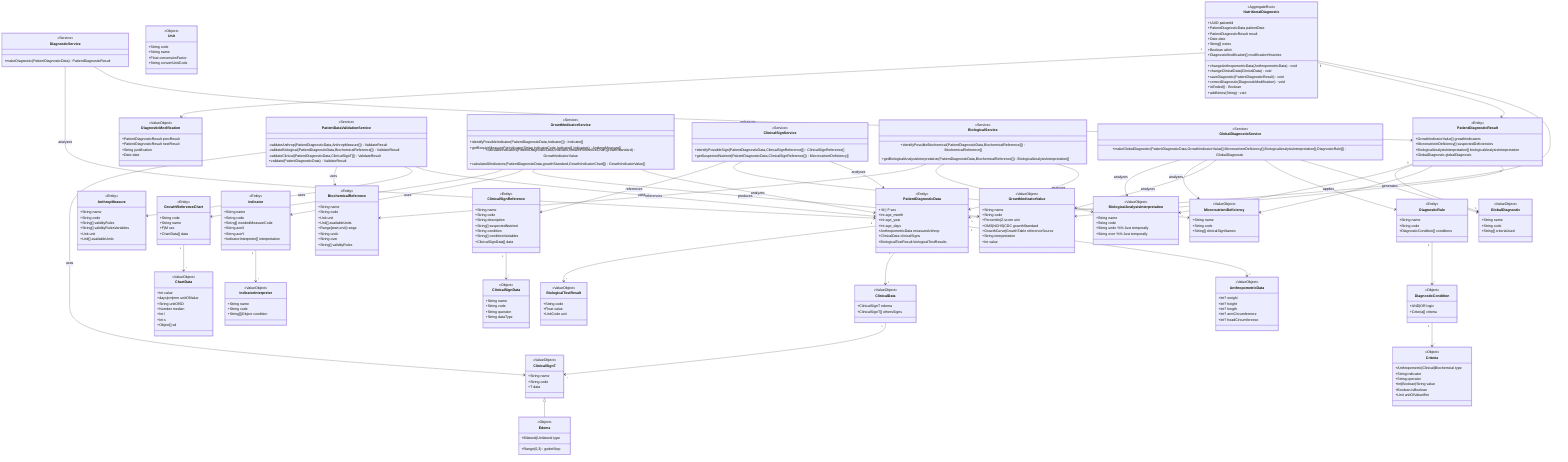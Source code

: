 classDiagram 
 %% Aggregate Root 
 class NutritionalDiagnostic {
    <<AggregateRoot>>
    +UUID patientId
    +PatientDiagnosticData patientData
    +PatientDiagnosticResult result
    +Date date
    +String[] notes
    +Boolean atInit
    +DiagnosticModification[] modificationHistories
    +changeAnthropometricData(AnthropometricData) void
    +changeClinicalData(ClinicalData) void
    +saveDiagnostic(PatientDiagnosticResult) void
    +correctDiagnostic(DiagnosticModification) void
    +isEnded() Boolean
    +addNotes(String) void 
 }
 %% Entities
 class PatientDiagnosticData {
    <<Entity>>
    + M | F sex
    +Int age_month
    +Int age_year
    +Int age_days
    +AnthropometricData measureAnthrop
    +ClinicalData clinicalSigns
    +BiologicalTestResult biologicalTestResults 
 }
 class PatientDiagnosticResult {
    <<Entity>>
    +GrowthIndicatorValue[] growthIndicators
    +MicronutrientDeficiency[] suspectedDeficiencies
    +BiologicalAnalysisInterpretation[] biologicalAnalysisInterpretation
    +GlobalDiagnostic globalDiagnostic
 }
 %% Value Object 
 class AnthropometricData {
    <<ValueObject>>
    +Int? weight
    +Int? height
    +Int? length
    +Int? armCircumference 
    +Int? headCircumference
 }
 class ClinicalData {
    <<ValueObject>>
    +ClinicalSignT edema
    +ClinicalSignT[] othersSigns
 }
 class ClinicalSignT{
    <<ValueObject>>
    +String name
    +String code 
    +T data
 }
 class Edema {
    <<Object>>
    +Bilateral|Unilateral type
    +Range(0,3) godetStep
 }
 class BiologicalTestResult {
    <<ValueObject>>
    +String code 
    +Float value
    +UnitCode unit
 }

 class GrowthIndicatorValue {
    <<ValueObject>>
    +String name
    +String code
    +Percentile|Z-score unit
    +OMS|NCHS|CDC growthStandard
    +GrowthCurve|GrowthTable referenceSource
    +String interpretation
    +Int value
 }
 class MicronutrientDeficiency {
    <<ValueObject>>
    +String name
    +String code
    +String[] clinicalSignNames
 }
class BiologicalAnalysisInterpretation {
    <<ValueObject>>
    +String name
    +String code
    +String undo %% Just temporally
    +String over %% Just temporally
}
class GlobalDiagnostic{
    <<ValueObject>>
    +String name
    +String code
    +String[] criteriaUsed
}
class DiagnosticModification {
  <<ValueObject>>
  +PatientDiagnosticResult prevResult
  +PatientDiagnosticResult nextResult
  +String justification
  +Date date
}

%% Reference Data Models
class GrowthReferenceChart {
    <<Entity>>
    +String code 
    +String name
    +F|M sex
    +ChartData[] data
}
class ChartData {
    <<ValueObject>>
    +Int value
    +days|cm|mm unitOfValue
    +String unitOfSD
    +Number median
    +Int l
    +Int s
    +Object[] sd
}
class Indicator {
    <<Entity>>
    +String name
    +String code 
    +String[] neededMeasureCode
    +String axeX
    +String axeY
    +IndicatorInterpreter[] interpretation
}
class IndicatorInterpreter {
    <<ValueObject>>
    +String name
    +String code
    +String[]|Object condition
}
class AnthropMeasure {
<<Entity>>
 +String name
 +String code 
 +String[] validityRules
 +String[] validityRulesVariables
 +Unit unit
 +Unit[] availableUnits 
}
class ClinicalSignReference {
   <<Entity>>
   +String name
   +String code
   +String description
   +String[] suspectedNutrient
   +String condition
   +String[] conditionVariables
   +ClinicalSignData[] data
}

class ClinicalSignData {
   <<Object>>
   +String name
   +String code
   +String question
   +String dataType
}

class DiagnosticRule{
   <<Entity>>
   +String name
   +String code
   +DiagnosticCondition[] conditions
}
class DiagnosticCondition {
   <<Object>>
   +AND|OR logic
   +Criteria[] criteria
}
class Criteria {
   <<Object>>
   +Anthropometric|Clinical|Biochemical type
   +String indicator
   +String operator
   +Int|Boolean|String value
   +Boolean isBoolean
   +Unit unitOfValueIfInt
}
class BiochemicalReference {
   <<Entity>>
   +String name
   +String code
   +Unit unit
   +Unit[] availableUnits
   +Range[start,end] range
   +String undo
   +String over
   +String[] validityRules
}
class Unit {
<<Object>>
+String code
+String name 
+Float conversionFactor
+String convertUnitCode
}
 %% Services
class PatientDataValidationService {
   <<Service>>
   -validateAnthrop(PatientDiagnosticData,AnthropMeasure[]) ValidateResult
   -validateBiological(PatientDiagnosticData,BiochemicalReference[]) ValidateResult
   -validateClinical(PatientDiagnosticData,ClinicalSignT[]) ValidateResult
   +validate(PatientDiagnosticData) ValidateResult 
}
class GrowthIndicatorService{
   <<Service>>
   +identifyPossibleIndicator(PatientDiagnosticData,Indicator[]) Indicator[]
   +getRequireMeasureForIndicator(String indicatorCode,Indicator[] indicators) AnthropMeasure[]
   +calculateIndicators(PatientDiagnosticData,Indicator,GrowthReferenceChart,growthStandard) GrowthIndicatorValue
   +calculateAllIndicators(PatientDiagnosticData,growthStandard,GrowthIndicatorChart[]) GrowthIndicatorValue[]
}
class ClinicalSignService {
   <<Service>>
   +identifyPossibleSign(PatientDiagnosticData,ClinicalSignReference[]) ClinicalSignReference[]
   +getSuspectedNutrient(PatientDiagnosticData,ClinicalSignReference[]) MicronutrientDeficiency[]
}
class BiologicalService {
   <<Service>>
   +identifyPossibleBiochemical(PatientDiagnosticData,BiochemicalReference[]) BiochemicalReference[]
   +getBiologicalAnalysisInterpretation(PatientDiagnosticData,BiochemicalReference[]) BiologicalAnalysisInterpretation[]
}
class GlobalDiagnosticService {
   <<Service>>
   +makeGlobalDiagnostic(PatientDiagnosticData,GrowthIndicatorValue[],MicronutrientDeficiency[],BiologicalAnalysisInterpretation[],DiagnosticRule[]) GlobalDiagnostic

   }
class DiagnosticService {
  <<Service>>
  +makeDiagnostic(PatientDiagnosticData) PatientDiagnosticResult
}
%% Relationships
   %% AggregateRoot
   NutritionalDiagnostic "1"--> "1" PatientDiagnosticData
   NutritionalDiagnostic "1" --> "1" PatientDiagnosticResult
   NutritionalDiagnostic "1" --> "*" DiagnosticModification
   
   %% Entities
   PatientDiagnosticData "1" --> "1" AnthropometricData
   PatientDiagnosticData "1" --> "1" ClinicalData
   PatientDiagnosticData "1" --> "*" BiologicalTestResult

   ClinicalData "1" --> "*" ClinicalSignT
   ClinicalSignT <|-- Edema

   PatientDiagnosticResult "1" --> "*" GrowthIndicatorValue
   PatientDiagnosticResult "1" --> "*" MicronutrientDeficiency
   PatientDiagnosticResult "1" --> "1" GlobalDiagnostic
   PatientDiagnosticResult "1" --> "*" BiologicalAnalysisInterpretation

   GrowthReferenceChart "1" --> "*" ChartData
   Indicator "1" --> "*" IndicatorInterpreter
   ClinicalSignReference "1" --> "*" ClinicalSignData 
   DiagnosticRule "1" --> "*" DiagnosticCondition
   DiagnosticCondition "1" --> "*" Criteria

   %% Services 
   PatientDataValidationService --> PatientDiagnosticData: validates
   PatientDataValidationService --> AnthropMeasure: uses
   PatientDataValidationService --> BiochemicalReference: uses
   PatientDataValidationService --> ClinicalSignT: uses

   GrowthIndicatorService --> PatientDiagnosticData: analyzes
   GrowthIndicatorService --> GrowthIndicatorValue: produces

   ClinicalSignService --> PatientDiagnosticData: analyses
   ClinicalSignService --> MicronutrientDeficiency: generates

   BiologicalService --> PatientDiagnosticData: analyzes
   BiologicalService --> BiologicalAnalysisInterpretation: generates

   GlobalDiagnosticService --> GlobalDiagnostic: generates

   DiagnosticService --> PatientDiagnosticResult: enhances
   DiagnosticService --> PatientDiagnosticData: analyzes

   GrowthIndicatorService --> Indicator: uses
   GrowthIndicatorService --> GrowthReferenceChart: references
   ClinicalSignService --> ClinicalSignReference: references
   BiologicalService --> BiochemicalReference: references


   GlobalDiagnosticService --> DiagnosticRule: applies
   GlobalDiagnosticService --> GrowthIndicatorValue: analyzes
   GlobalDiagnosticService --> MicronutrientDeficiency: analyzes
   GlobalDiagnosticService --> BiologicalAnalysisInterpretation: analyzes